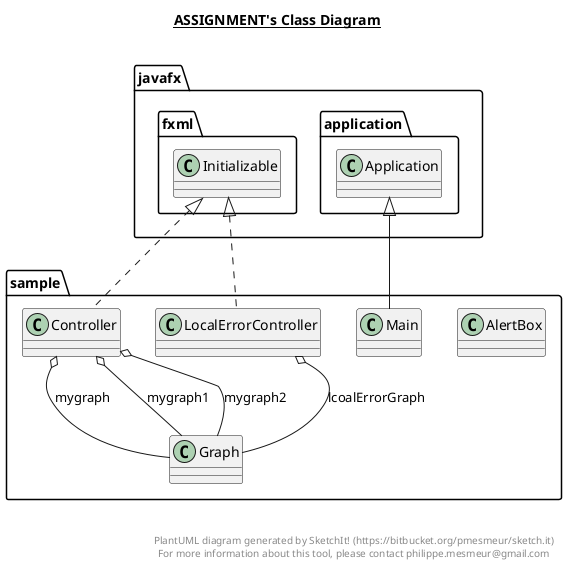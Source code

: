 @startuml

title __ASSIGNMENT's Class Diagram__\n

  namespace sample {
    class sample.AlertBox {
    }
  }
  

  namespace sample {
    class sample.Controller {
    }
  }
  

  namespace sample {
    class sample.Graph {
    }
  }
  

  namespace sample {
    class sample.LocalErrorController {
    }
  }
  

  namespace sample {
    class sample.Main {
    }
  }
  

  sample.Controller .up.|> javafx.fxml.Initializable
  sample.Controller o-- sample.Graph : mygraph
  sample.Controller o-- sample.Graph : mygraph1
  sample.Controller o-- sample.Graph : mygraph2
  sample.LocalErrorController .up.|> javafx.fxml.Initializable
  sample.LocalErrorController o-- sample.Graph : lcoalErrorGraph
  sample.Main -up-|> javafx.application.Application


right footer


PlantUML diagram generated by SketchIt! (https://bitbucket.org/pmesmeur/sketch.it)
For more information about this tool, please contact philippe.mesmeur@gmail.com
endfooter

@enduml
